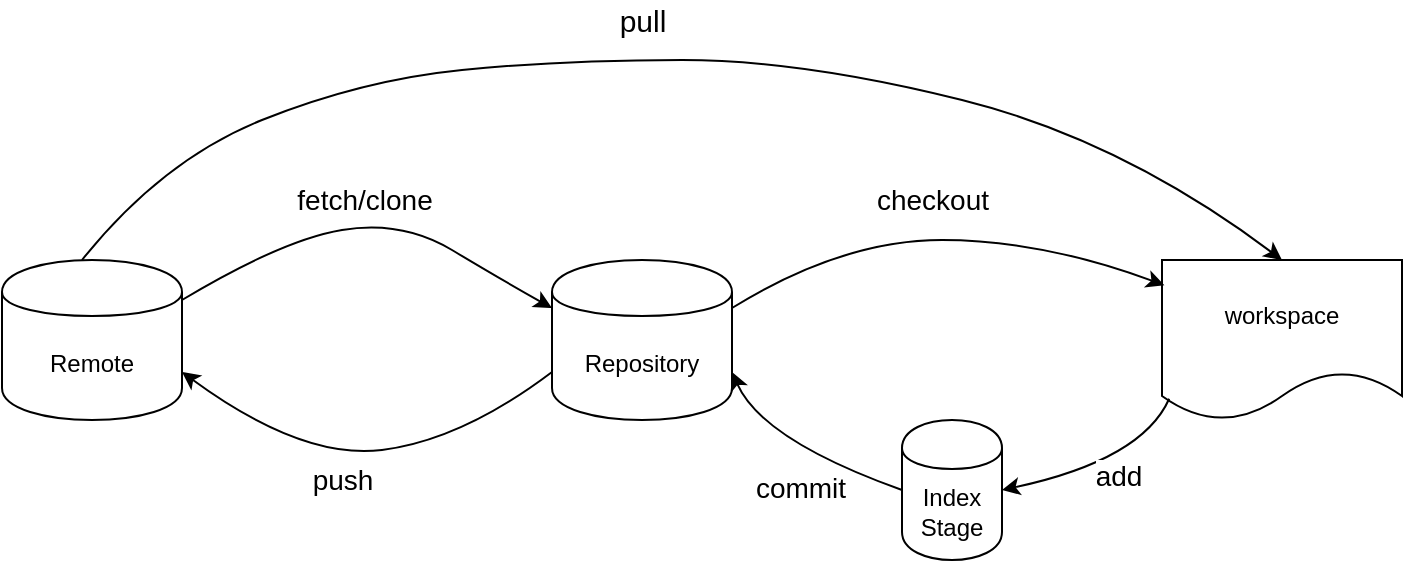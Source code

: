 <mxfile version="13.1.3">
    <diagram id="6hGFLwfOUW9BJ-s0fimq" name="Page-1">
        <mxGraphModel dx="778" dy="496" grid="1" gridSize="10" guides="1" tooltips="1" connect="1" arrows="1" fold="1" page="1" pageScale="1" pageWidth="827" pageHeight="1169" math="0" shadow="0">
            <root>
                <mxCell id="0"/>
                <mxCell id="1" parent="0"/>
                <mxCell id="2" value="workspace" style="shape=document;whiteSpace=wrap;html=1;boundedLbl=1;" vertex="1" parent="1">
                    <mxGeometry x="620" y="200" width="120" height="80" as="geometry"/>
                </mxCell>
                <mxCell id="3" value="Index&lt;br&gt;Stage" style="shape=cylinder;whiteSpace=wrap;html=1;boundedLbl=1;backgroundOutline=1;" vertex="1" parent="1">
                    <mxGeometry x="490" y="280" width="50" height="70" as="geometry"/>
                </mxCell>
                <mxCell id="4" value="Repository" style="shape=cylinder;whiteSpace=wrap;html=1;boundedLbl=1;backgroundOutline=1;" vertex="1" parent="1">
                    <mxGeometry x="315" y="200" width="90" height="80" as="geometry"/>
                </mxCell>
                <mxCell id="5" value="Remote" style="shape=cylinder;whiteSpace=wrap;html=1;boundedLbl=1;backgroundOutline=1;" vertex="1" parent="1">
                    <mxGeometry x="40" y="200" width="90" height="80" as="geometry"/>
                </mxCell>
                <mxCell id="11" value="" style="curved=1;endArrow=classic;html=1;entryX=0.5;entryY=0;entryDx=0;entryDy=0;" edge="1" parent="1" target="2">
                    <mxGeometry width="50" height="50" relative="1" as="geometry">
                        <mxPoint x="80" y="200" as="sourcePoint"/>
                        <mxPoint x="130" y="150" as="targetPoint"/>
                        <Array as="points">
                            <mxPoint x="120" y="150"/>
                            <mxPoint x="220" y="110"/>
                            <mxPoint x="320" y="100"/>
                            <mxPoint x="440" y="100"/>
                            <mxPoint x="600" y="140"/>
                        </Array>
                    </mxGeometry>
                </mxCell>
                <mxCell id="12" value="&lt;font style=&quot;font-size: 15px&quot;&gt;pull&lt;/font&gt;" style="text;html=1;align=center;verticalAlign=middle;resizable=0;points=[];autosize=1;" vertex="1" parent="1">
                    <mxGeometry x="340" y="70" width="40" height="20" as="geometry"/>
                </mxCell>
                <mxCell id="13" value="" style="curved=1;endArrow=classic;html=1;entryX=0;entryY=0.3;entryDx=0;entryDy=0;" edge="1" parent="1" target="4">
                    <mxGeometry width="50" height="50" relative="1" as="geometry">
                        <mxPoint x="130" y="220" as="sourcePoint"/>
                        <mxPoint x="420" y="230" as="targetPoint"/>
                        <Array as="points">
                            <mxPoint x="130" y="220"/>
                            <mxPoint x="180" y="190"/>
                            <mxPoint x="240" y="180"/>
                            <mxPoint x="290" y="210"/>
                        </Array>
                    </mxGeometry>
                </mxCell>
                <mxCell id="14" value="&lt;font style=&quot;font-size: 14px&quot;&gt;fetch/clone&lt;/font&gt;" style="edgeLabel;html=1;align=center;verticalAlign=middle;resizable=0;points=[];" vertex="1" connectable="0" parent="13">
                    <mxGeometry x="-0.166" y="9" relative="1" as="geometry">
                        <mxPoint x="14.88" y="-6.57" as="offset"/>
                    </mxGeometry>
                </mxCell>
                <mxCell id="15" value="" style="curved=1;endArrow=classic;html=1;entryX=1;entryY=0.7;entryDx=0;entryDy=0;exitX=0;exitY=0.7;exitDx=0;exitDy=0;" edge="1" parent="1" source="4" target="5">
                    <mxGeometry width="50" height="50" relative="1" as="geometry">
                        <mxPoint x="370" y="280" as="sourcePoint"/>
                        <mxPoint x="420" y="230" as="targetPoint"/>
                        <Array as="points">
                            <mxPoint x="270" y="290"/>
                            <mxPoint x="190" y="300"/>
                        </Array>
                    </mxGeometry>
                </mxCell>
                <mxCell id="16" value="&lt;font style=&quot;font-size: 14px&quot;&gt;push&lt;/font&gt;" style="edgeLabel;html=1;align=center;verticalAlign=middle;resizable=0;points=[];" vertex="1" connectable="0" parent="15">
                    <mxGeometry x="0.305" y="-4" relative="1" as="geometry">
                        <mxPoint x="18.42" y="13.8" as="offset"/>
                    </mxGeometry>
                </mxCell>
                <mxCell id="17" value="" style="curved=1;endArrow=classic;html=1;entryX=0.01;entryY=0.158;entryDx=0;entryDy=0;entryPerimeter=0;exitX=1;exitY=0.3;exitDx=0;exitDy=0;" edge="1" parent="1" source="4" target="2">
                    <mxGeometry width="50" height="50" relative="1" as="geometry">
                        <mxPoint x="410" y="220" as="sourcePoint"/>
                        <mxPoint x="490" y="190" as="targetPoint"/>
                        <Array as="points">
                            <mxPoint x="460" y="190"/>
                            <mxPoint x="560" y="190"/>
                        </Array>
                    </mxGeometry>
                </mxCell>
                <mxCell id="18" value="&lt;font style=&quot;font-size: 14px&quot;&gt;checkout&lt;/font&gt;" style="text;html=1;align=center;verticalAlign=middle;resizable=0;points=[];autosize=1;" vertex="1" parent="1">
                    <mxGeometry x="470" y="160" width="70" height="20" as="geometry"/>
                </mxCell>
                <mxCell id="19" value="" style="curved=1;endArrow=classic;html=1;exitX=0.03;exitY=0.867;exitDx=0;exitDy=0;exitPerimeter=0;entryX=1;entryY=0.5;entryDx=0;entryDy=0;" edge="1" parent="1" source="2" target="3">
                    <mxGeometry width="50" height="50" relative="1" as="geometry">
                        <mxPoint x="370" y="280" as="sourcePoint"/>
                        <mxPoint x="420" y="230" as="targetPoint"/>
                        <Array as="points">
                            <mxPoint x="610" y="300"/>
                        </Array>
                    </mxGeometry>
                </mxCell>
                <mxCell id="20" value="&lt;font style=&quot;font-size: 14px&quot;&gt;add&lt;/font&gt;" style="edgeLabel;html=1;align=center;verticalAlign=middle;resizable=0;points=[];" vertex="1" connectable="0" parent="19">
                    <mxGeometry x="-0.095" y="5" relative="1" as="geometry">
                        <mxPoint as="offset"/>
                    </mxGeometry>
                </mxCell>
                <mxCell id="21" value="" style="curved=1;endArrow=classic;html=1;exitX=0;exitY=0.5;exitDx=0;exitDy=0;entryX=1;entryY=0.7;entryDx=0;entryDy=0;" edge="1" parent="1" source="3" target="4">
                    <mxGeometry width="50" height="50" relative="1" as="geometry">
                        <mxPoint x="370" y="280" as="sourcePoint"/>
                        <mxPoint x="420" y="230" as="targetPoint"/>
                        <Array as="points">
                            <mxPoint x="420" y="290"/>
                        </Array>
                    </mxGeometry>
                </mxCell>
                <mxCell id="22" value="&lt;font style=&quot;font-size: 14px&quot;&gt;commit&lt;/font&gt;" style="text;html=1;align=center;verticalAlign=middle;resizable=0;points=[];autosize=1;" vertex="1" parent="1">
                    <mxGeometry x="409" y="304" width="60" height="20" as="geometry"/>
                </mxCell>
            </root>
        </mxGraphModel>
    </diagram>
</mxfile>